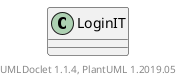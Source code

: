 @startuml

    class LoginIT [[LoginIT.html]] {
    }


    center footer UMLDoclet 1.1.4, PlantUML 1.2019.05
@enduml

